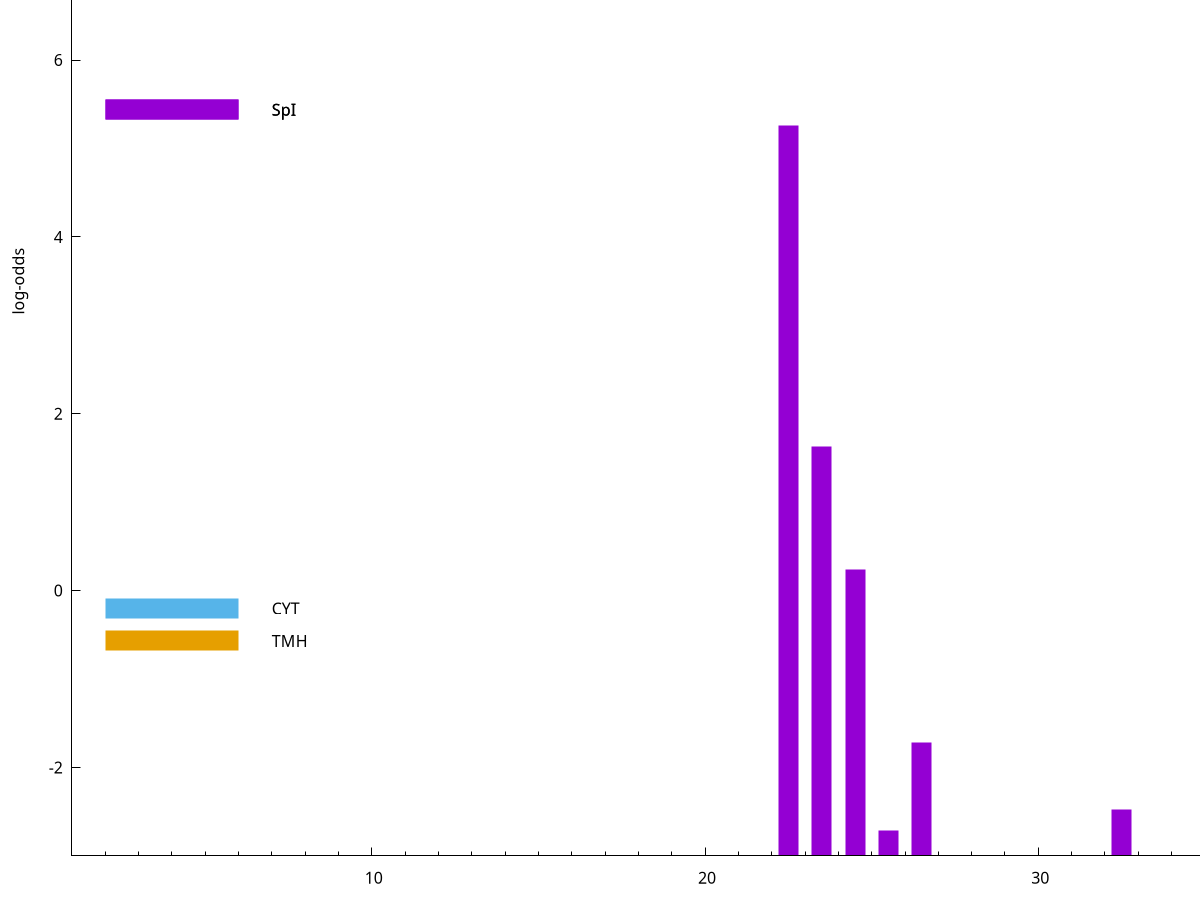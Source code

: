 set title "LipoP predictions for SRR3996260.gff"
set size 2., 1.4
set xrange [1:70] 
set mxtics 10
set yrange [-3:10]
set y2range [0:13]
set ylabel "log-odds"
set term postscript eps color solid "Helvetica" 30
set output "SRR3996260.gff1.eps"
set arrow from 2,5.43668 to 6,5.43668 nohead lt 1 lw 20
set label "SpI" at 7,5.43668
set arrow from 2,-0.200913 to 6,-0.200913 nohead lt 3 lw 20
set label "CYT" at 7,-0.200913
set arrow from 2,-0.568459 to 6,-0.568459 nohead lt 4 lw 20
set label "TMH" at 7,-0.568459
set arrow from 2,5.43668 to 6,5.43668 nohead lt 1 lw 20
set label "SpI" at 7,5.43668
# NOTE: The scores below are the log-odds scores with the threshold
# NOTE: subtracted (a hack to make gnuplot make the histogram all
# NOTE: look nice).
plot "-" axes x1y2 title "" with impulses lt 1 lw 20
22.500000 8.257230
23.500000 4.628720
24.500000 3.239964
26.500000 1.283400
32.500000 0.519650
25.500000 0.287760
e
exit
